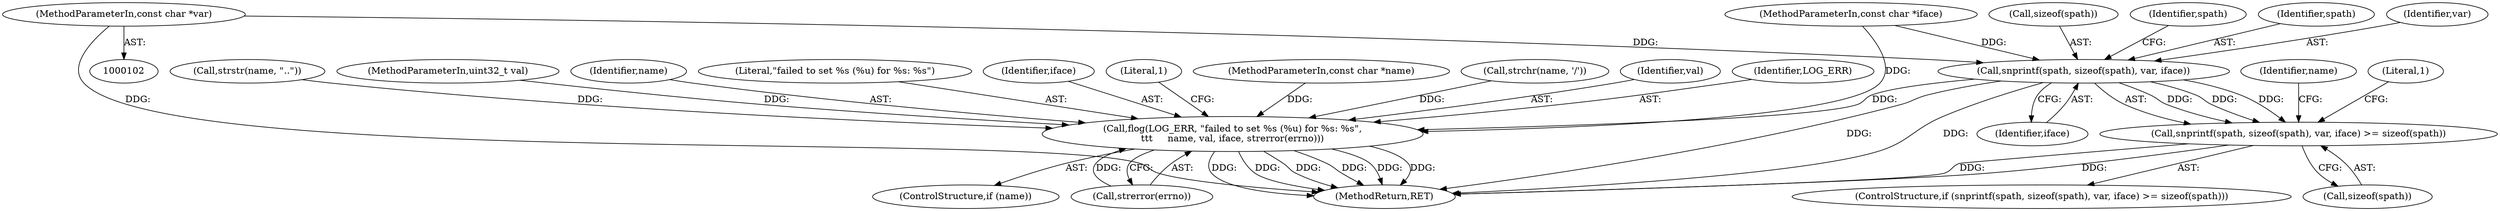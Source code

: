 digraph "0_radvd_92e22ca23e52066da2258df8c76a2dca8a428bcc@pointer" {
"1000104" [label="(MethodParameterIn,const char *var)"];
"1000112" [label="(Call,snprintf(spath, sizeof(spath), var, iface))"];
"1000111" [label="(Call,snprintf(spath, sizeof(spath), var, iface) >= sizeof(spath))"];
"1000154" [label="(Call,flog(LOG_ERR, \"failed to set %s (%u) for %s: %s\",\n\t\t\t     name, val, iface, strerror(errno)))"];
"1000116" [label="(Identifier,var)"];
"1000111" [label="(Call,snprintf(spath, sizeof(spath), var, iface) >= sizeof(spath))"];
"1000117" [label="(Identifier,iface)"];
"1000125" [label="(Call,strstr(name, \"..\"))"];
"1000106" [label="(MethodParameterIn,uint32_t val)"];
"1000157" [label="(Identifier,name)"];
"1000114" [label="(Call,sizeof(spath))"];
"1000110" [label="(ControlStructure,if (snprintf(spath, sizeof(spath), var, iface) >= sizeof(spath)))"];
"1000119" [label="(Identifier,spath)"];
"1000113" [label="(Identifier,spath)"];
"1000118" [label="(Call,sizeof(spath))"];
"1000173" [label="(MethodReturn,RET)"];
"1000156" [label="(Literal,\"failed to set %s (%u) for %s: %s\")"];
"1000152" [label="(ControlStructure,if (name))"];
"1000112" [label="(Call,snprintf(spath, sizeof(spath), var, iface))"];
"1000159" [label="(Identifier,iface)"];
"1000128" [label="(Call,strchr(name, '/'))"];
"1000158" [label="(Identifier,val)"];
"1000155" [label="(Identifier,LOG_ERR)"];
"1000122" [label="(Literal,1)"];
"1000103" [label="(MethodParameterIn,const char *iface)"];
"1000154" [label="(Call,flog(LOG_ERR, \"failed to set %s (%u) for %s: %s\",\n\t\t\t     name, val, iface, strerror(errno)))"];
"1000160" [label="(Call,strerror(errno))"];
"1000164" [label="(Literal,1)"];
"1000126" [label="(Identifier,name)"];
"1000104" [label="(MethodParameterIn,const char *var)"];
"1000105" [label="(MethodParameterIn,const char *name)"];
"1000104" -> "1000102"  [label="AST: "];
"1000104" -> "1000173"  [label="DDG: "];
"1000104" -> "1000112"  [label="DDG: "];
"1000112" -> "1000111"  [label="AST: "];
"1000112" -> "1000117"  [label="CFG: "];
"1000113" -> "1000112"  [label="AST: "];
"1000114" -> "1000112"  [label="AST: "];
"1000116" -> "1000112"  [label="AST: "];
"1000117" -> "1000112"  [label="AST: "];
"1000119" -> "1000112"  [label="CFG: "];
"1000112" -> "1000173"  [label="DDG: "];
"1000112" -> "1000173"  [label="DDG: "];
"1000112" -> "1000111"  [label="DDG: "];
"1000112" -> "1000111"  [label="DDG: "];
"1000112" -> "1000111"  [label="DDG: "];
"1000103" -> "1000112"  [label="DDG: "];
"1000112" -> "1000154"  [label="DDG: "];
"1000111" -> "1000110"  [label="AST: "];
"1000111" -> "1000118"  [label="CFG: "];
"1000118" -> "1000111"  [label="AST: "];
"1000122" -> "1000111"  [label="CFG: "];
"1000126" -> "1000111"  [label="CFG: "];
"1000111" -> "1000173"  [label="DDG: "];
"1000111" -> "1000173"  [label="DDG: "];
"1000154" -> "1000152"  [label="AST: "];
"1000154" -> "1000160"  [label="CFG: "];
"1000155" -> "1000154"  [label="AST: "];
"1000156" -> "1000154"  [label="AST: "];
"1000157" -> "1000154"  [label="AST: "];
"1000158" -> "1000154"  [label="AST: "];
"1000159" -> "1000154"  [label="AST: "];
"1000160" -> "1000154"  [label="AST: "];
"1000164" -> "1000154"  [label="CFG: "];
"1000154" -> "1000173"  [label="DDG: "];
"1000154" -> "1000173"  [label="DDG: "];
"1000154" -> "1000173"  [label="DDG: "];
"1000154" -> "1000173"  [label="DDG: "];
"1000154" -> "1000173"  [label="DDG: "];
"1000154" -> "1000173"  [label="DDG: "];
"1000125" -> "1000154"  [label="DDG: "];
"1000128" -> "1000154"  [label="DDG: "];
"1000105" -> "1000154"  [label="DDG: "];
"1000106" -> "1000154"  [label="DDG: "];
"1000103" -> "1000154"  [label="DDG: "];
"1000160" -> "1000154"  [label="DDG: "];
}
